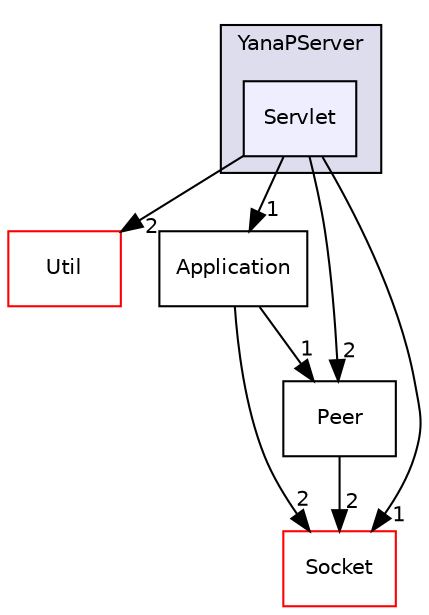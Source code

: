 digraph "Servlet" {
  compound=true
  node [ fontsize="10", fontname="Helvetica"];
  edge [ labelfontsize="10", labelfontname="Helvetica"];
  subgraph clusterdir_adcba9ecd3d105c1bce9644a17685bcb {
    graph [ bgcolor="#ddddee", pencolor="black", label="YanaPServer" fontname="Helvetica", fontsize="10", URL="dir_adcba9ecd3d105c1bce9644a17685bcb.html"]
  dir_64425be73e16fab0dd4ebb4d9c7d5cb5 [shape=box, label="Servlet", style="filled", fillcolor="#eeeeff", pencolor="black", URL="dir_64425be73e16fab0dd4ebb4d9c7d5cb5.html"];
  }
  dir_086c5f4797545fcd5f62ec28b16d6354 [shape=box label="Util" fillcolor="white" style="filled" color="red" URL="dir_086c5f4797545fcd5f62ec28b16d6354.html"];
  dir_b9d2717e84e98f6d6d90bdd5ab9fb563 [shape=box label="Application" URL="dir_b9d2717e84e98f6d6d90bdd5ab9fb563.html"];
  dir_40ee56685472d869ee0c3674b165a416 [shape=box label="Socket" fillcolor="white" style="filled" color="red" URL="dir_40ee56685472d869ee0c3674b165a416.html"];
  dir_070b57ceba67418d867ba332874964f9 [shape=box label="Peer" URL="dir_070b57ceba67418d867ba332874964f9.html"];
  dir_64425be73e16fab0dd4ebb4d9c7d5cb5->dir_086c5f4797545fcd5f62ec28b16d6354 [headlabel="2", labeldistance=1.5 headhref="dir_000009_000007.html"];
  dir_64425be73e16fab0dd4ebb4d9c7d5cb5->dir_b9d2717e84e98f6d6d90bdd5ab9fb563 [headlabel="1", labeldistance=1.5 headhref="dir_000009_000006.html"];
  dir_64425be73e16fab0dd4ebb4d9c7d5cb5->dir_40ee56685472d869ee0c3674b165a416 [headlabel="1", labeldistance=1.5 headhref="dir_000009_000012.html"];
  dir_64425be73e16fab0dd4ebb4d9c7d5cb5->dir_070b57ceba67418d867ba332874964f9 [headlabel="2", labeldistance=1.5 headhref="dir_000009_000019.html"];
  dir_b9d2717e84e98f6d6d90bdd5ab9fb563->dir_40ee56685472d869ee0c3674b165a416 [headlabel="2", labeldistance=1.5 headhref="dir_000006_000012.html"];
  dir_b9d2717e84e98f6d6d90bdd5ab9fb563->dir_070b57ceba67418d867ba332874964f9 [headlabel="1", labeldistance=1.5 headhref="dir_000006_000019.html"];
  dir_070b57ceba67418d867ba332874964f9->dir_40ee56685472d869ee0c3674b165a416 [headlabel="2", labeldistance=1.5 headhref="dir_000019_000012.html"];
}
